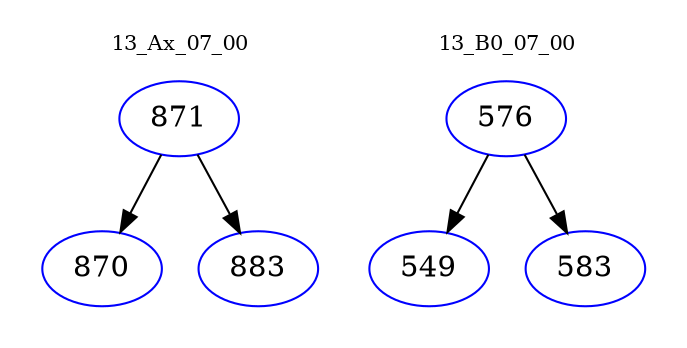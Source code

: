 digraph{
subgraph cluster_0 {
color = white
label = "13_Ax_07_00";
fontsize=10;
T0_871 [label="871", color="blue"]
T0_871 -> T0_870 [color="black"]
T0_870 [label="870", color="blue"]
T0_871 -> T0_883 [color="black"]
T0_883 [label="883", color="blue"]
}
subgraph cluster_1 {
color = white
label = "13_B0_07_00";
fontsize=10;
T1_576 [label="576", color="blue"]
T1_576 -> T1_549 [color="black"]
T1_549 [label="549", color="blue"]
T1_576 -> T1_583 [color="black"]
T1_583 [label="583", color="blue"]
}
}
